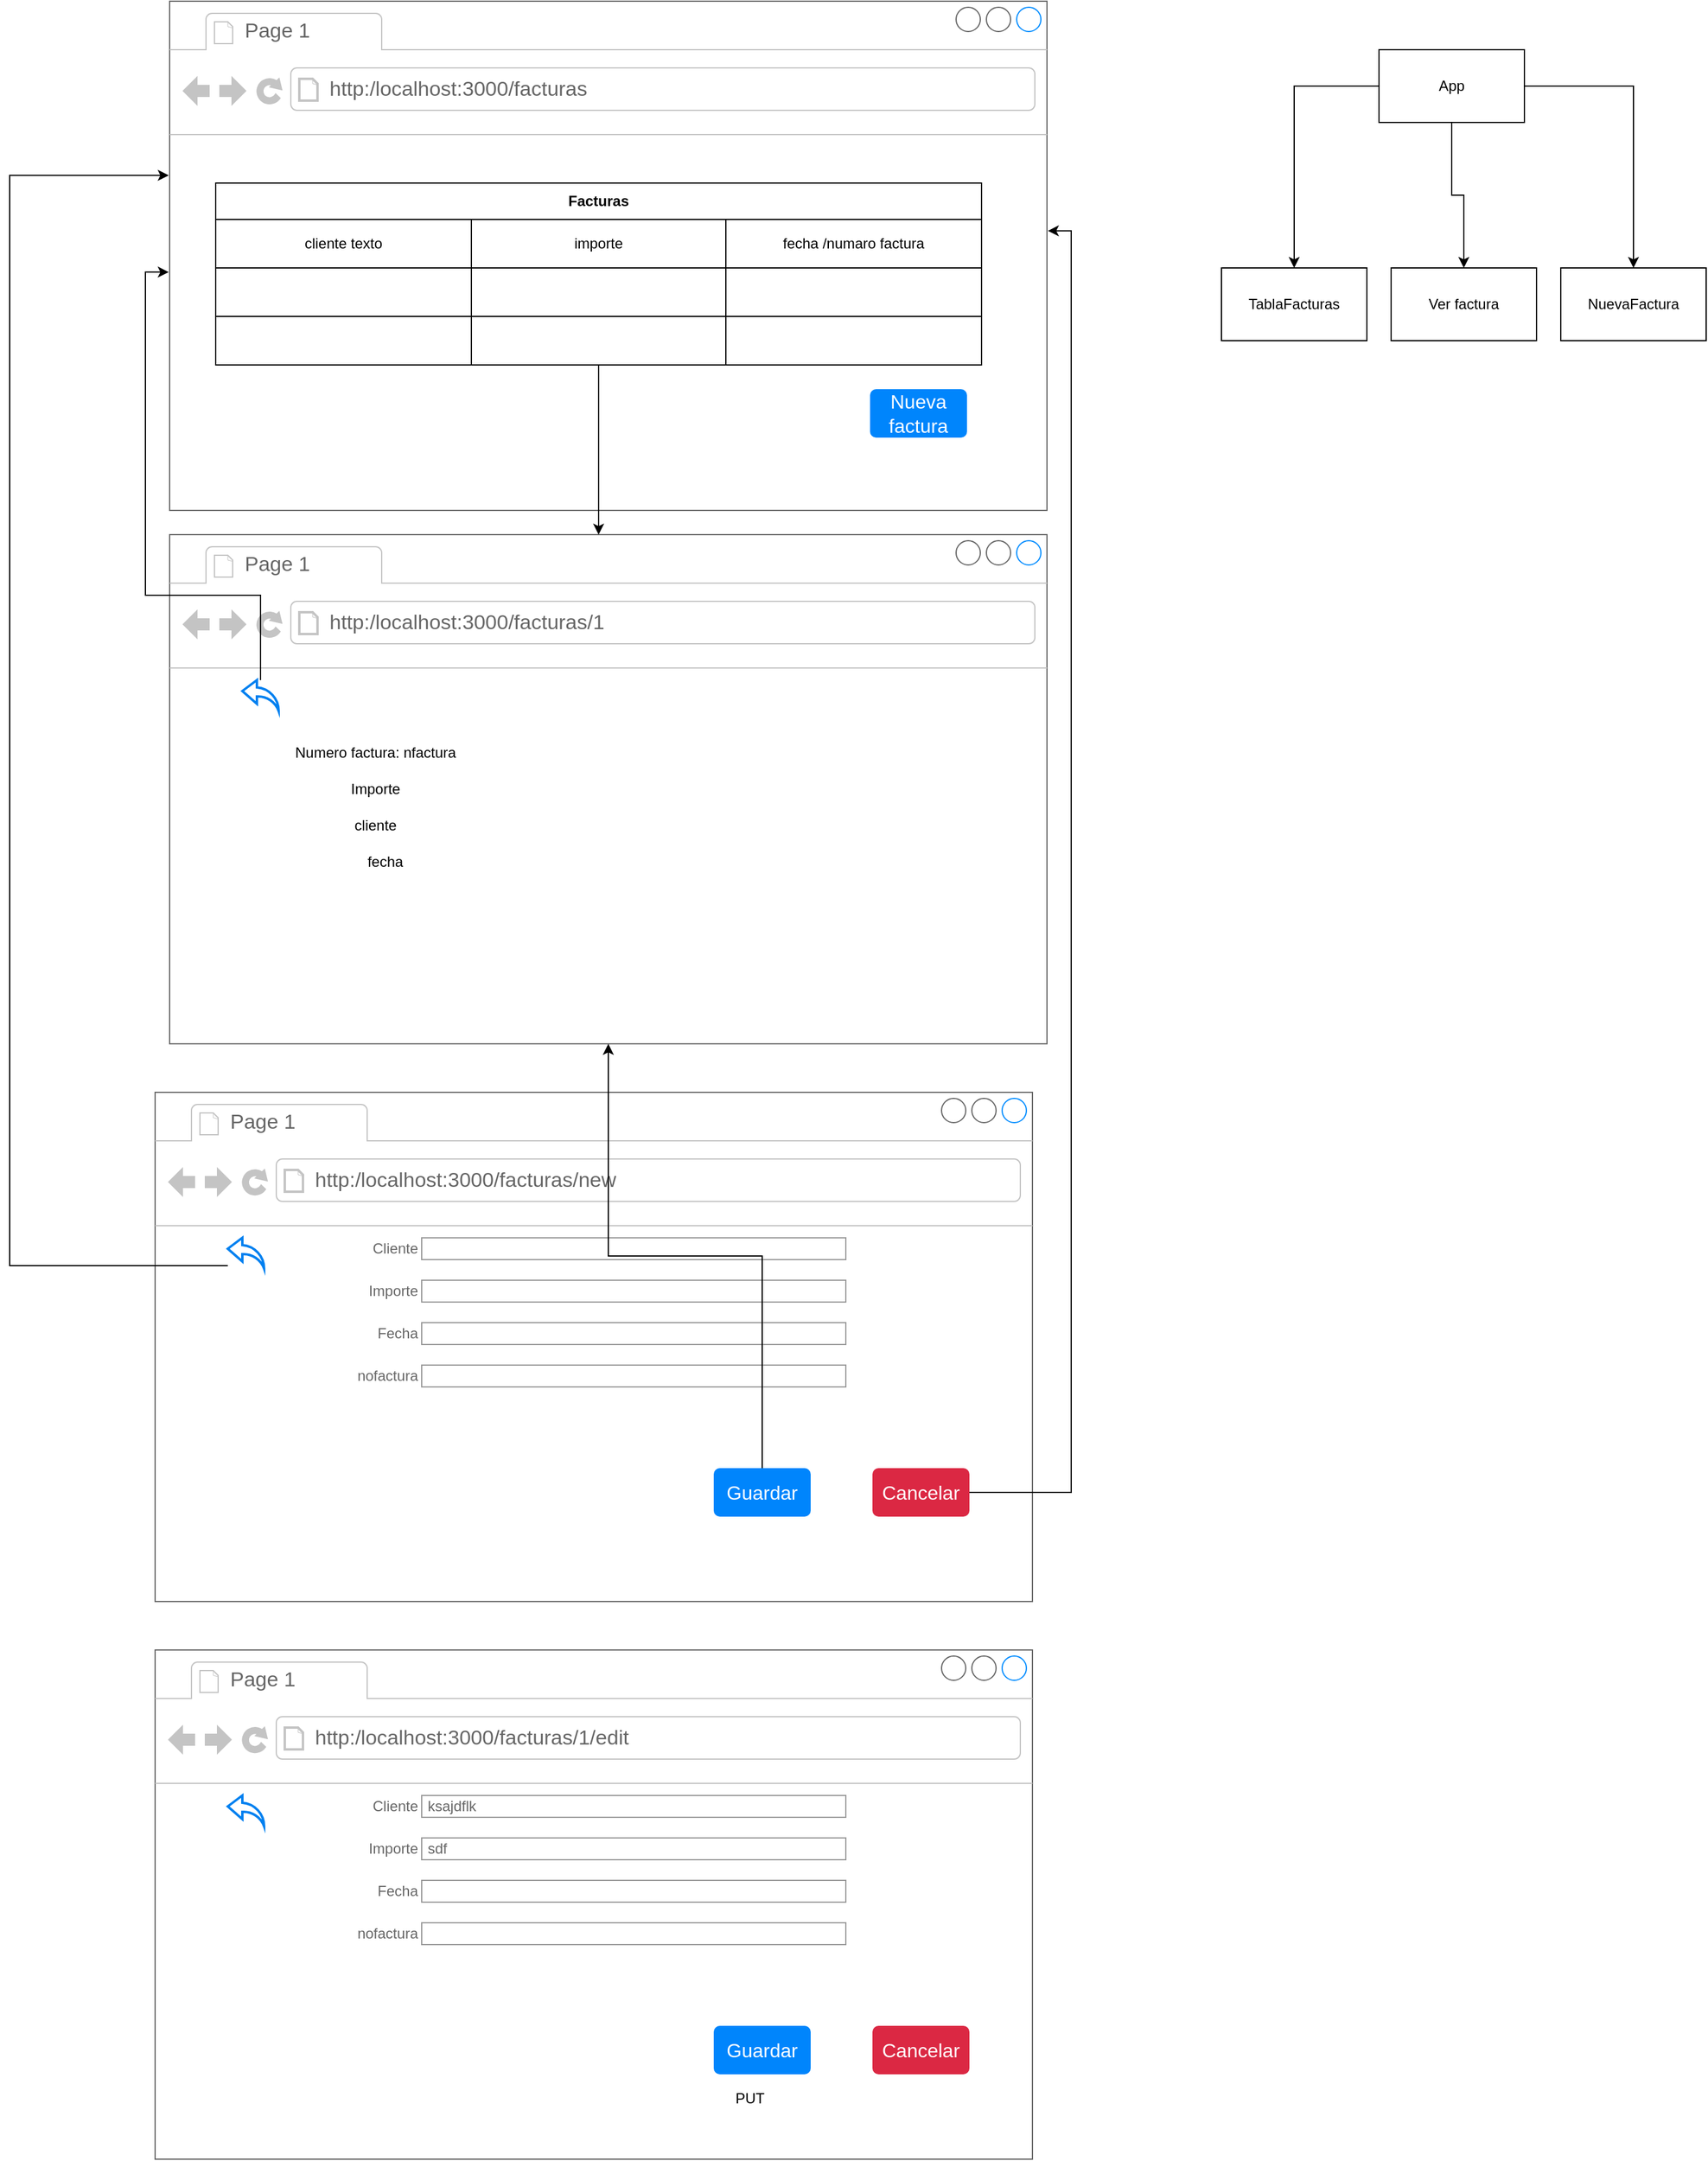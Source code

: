 <mxfile version="14.1.8" type="device" pages="2"><diagram id="fSq6Sp9WxHX3GQcqUJY0" name="Página-1"><mxGraphModel dx="1929" dy="1000" grid="1" gridSize="10" guides="1" tooltips="1" connect="1" arrows="1" fold="1" page="1" pageScale="1" pageWidth="827" pageHeight="1169" math="0" shadow="0"><root><mxCell id="0"/><mxCell id="1" parent="0"/><mxCell id="awr5e5B4VhibVtoX33tE-1" value="" style="strokeWidth=1;shadow=0;dashed=0;align=center;html=1;shape=mxgraph.mockup.containers.browserWindow;rSize=0;strokeColor=#666666;strokeColor2=#008cff;strokeColor3=#c4c4c4;mainText=,;recursiveResize=0;" parent="1" vertex="1"><mxGeometry x="52" y="60" width="724" height="420" as="geometry"/></mxCell><mxCell id="awr5e5B4VhibVtoX33tE-2" value="Page 1" style="strokeWidth=1;shadow=0;dashed=0;align=center;html=1;shape=mxgraph.mockup.containers.anchor;fontSize=17;fontColor=#666666;align=left;" parent="awr5e5B4VhibVtoX33tE-1" vertex="1"><mxGeometry x="60" y="12" width="110" height="26" as="geometry"/></mxCell><mxCell id="awr5e5B4VhibVtoX33tE-3" value="http:/localhost:3000/facturas" style="strokeWidth=1;shadow=0;dashed=0;align=center;html=1;shape=mxgraph.mockup.containers.anchor;rSize=0;fontSize=17;fontColor=#666666;align=left;" parent="awr5e5B4VhibVtoX33tE-1" vertex="1"><mxGeometry x="130" y="60" width="250" height="26" as="geometry"/></mxCell><mxCell id="awr5e5B4VhibVtoX33tE-4" value="Facturas" style="shape=table;html=1;whiteSpace=wrap;startSize=30;container=1;collapsible=0;childLayout=tableLayout;fontStyle=1;align=center;" parent="awr5e5B4VhibVtoX33tE-1" vertex="1"><mxGeometry x="38" y="150" width="632" height="150" as="geometry"/></mxCell><mxCell id="awr5e5B4VhibVtoX33tE-5" value="" style="shape=partialRectangle;html=1;whiteSpace=wrap;collapsible=0;dropTarget=0;pointerEvents=0;fillColor=none;top=0;left=0;bottom=0;right=0;points=[[0,0.5],[1,0.5]];portConstraint=eastwest;" parent="awr5e5B4VhibVtoX33tE-4" vertex="1"><mxGeometry y="30" width="632" height="40" as="geometry"/></mxCell><mxCell id="awr5e5B4VhibVtoX33tE-6" value="cliente texto" style="shape=partialRectangle;html=1;whiteSpace=wrap;connectable=0;fillColor=none;top=0;left=0;bottom=0;right=0;overflow=hidden;" parent="awr5e5B4VhibVtoX33tE-5" vertex="1"><mxGeometry width="211" height="40" as="geometry"/></mxCell><mxCell id="awr5e5B4VhibVtoX33tE-7" value="importe" style="shape=partialRectangle;html=1;whiteSpace=wrap;connectable=0;fillColor=none;top=0;left=0;bottom=0;right=0;overflow=hidden;" parent="awr5e5B4VhibVtoX33tE-5" vertex="1"><mxGeometry x="211" width="210" height="40" as="geometry"/></mxCell><mxCell id="awr5e5B4VhibVtoX33tE-8" value="fecha /numaro factura" style="shape=partialRectangle;html=1;whiteSpace=wrap;connectable=0;fillColor=none;top=0;left=0;bottom=0;right=0;overflow=hidden;" parent="awr5e5B4VhibVtoX33tE-5" vertex="1"><mxGeometry x="421" width="211" height="40" as="geometry"/></mxCell><mxCell id="awr5e5B4VhibVtoX33tE-9" value="" style="shape=partialRectangle;html=1;whiteSpace=wrap;collapsible=0;dropTarget=0;pointerEvents=0;fillColor=none;top=0;left=0;bottom=0;right=0;points=[[0,0.5],[1,0.5]];portConstraint=eastwest;" parent="awr5e5B4VhibVtoX33tE-4" vertex="1"><mxGeometry y="70" width="632" height="40" as="geometry"/></mxCell><mxCell id="awr5e5B4VhibVtoX33tE-10" value="" style="shape=partialRectangle;html=1;whiteSpace=wrap;connectable=0;fillColor=none;top=0;left=0;bottom=0;right=0;overflow=hidden;" parent="awr5e5B4VhibVtoX33tE-9" vertex="1"><mxGeometry width="211" height="40" as="geometry"/></mxCell><mxCell id="awr5e5B4VhibVtoX33tE-11" value="" style="shape=partialRectangle;html=1;whiteSpace=wrap;connectable=0;fillColor=none;top=0;left=0;bottom=0;right=0;overflow=hidden;" parent="awr5e5B4VhibVtoX33tE-9" vertex="1"><mxGeometry x="211" width="210" height="40" as="geometry"/></mxCell><mxCell id="awr5e5B4VhibVtoX33tE-12" value="" style="shape=partialRectangle;html=1;whiteSpace=wrap;connectable=0;fillColor=none;top=0;left=0;bottom=0;right=0;overflow=hidden;" parent="awr5e5B4VhibVtoX33tE-9" vertex="1"><mxGeometry x="421" width="211" height="40" as="geometry"/></mxCell><mxCell id="awr5e5B4VhibVtoX33tE-13" value="" style="shape=partialRectangle;html=1;whiteSpace=wrap;collapsible=0;dropTarget=0;pointerEvents=0;fillColor=none;top=0;left=0;bottom=0;right=0;points=[[0,0.5],[1,0.5]];portConstraint=eastwest;" parent="awr5e5B4VhibVtoX33tE-4" vertex="1"><mxGeometry y="110" width="632" height="40" as="geometry"/></mxCell><mxCell id="awr5e5B4VhibVtoX33tE-14" value="" style="shape=partialRectangle;html=1;whiteSpace=wrap;connectable=0;fillColor=none;top=0;left=0;bottom=0;right=0;overflow=hidden;" parent="awr5e5B4VhibVtoX33tE-13" vertex="1"><mxGeometry width="211" height="40" as="geometry"/></mxCell><mxCell id="awr5e5B4VhibVtoX33tE-15" value="" style="shape=partialRectangle;html=1;whiteSpace=wrap;connectable=0;fillColor=none;top=0;left=0;bottom=0;right=0;overflow=hidden;" parent="awr5e5B4VhibVtoX33tE-13" vertex="1"><mxGeometry x="211" width="210" height="40" as="geometry"/></mxCell><mxCell id="awr5e5B4VhibVtoX33tE-16" value="" style="shape=partialRectangle;html=1;whiteSpace=wrap;connectable=0;fillColor=none;top=0;left=0;bottom=0;right=0;overflow=hidden;" parent="awr5e5B4VhibVtoX33tE-13" vertex="1"><mxGeometry x="421" width="211" height="40" as="geometry"/></mxCell><mxCell id="awr5e5B4VhibVtoX33tE-39" value="Nueva factura" style="html=1;shadow=0;dashed=0;shape=mxgraph.bootstrap.rrect;rSize=5;strokeColor=none;strokeWidth=1;fillColor=#0085FC;fontColor=#FFFFFF;whiteSpace=wrap;align=center;verticalAlign=middle;spacingLeft=0;fontStyle=0;fontSize=16;spacing=5;" parent="awr5e5B4VhibVtoX33tE-1" vertex="1"><mxGeometry x="578" y="320" width="80" height="40" as="geometry"/></mxCell><mxCell id="awr5e5B4VhibVtoX33tE-17" value="" style="strokeWidth=1;shadow=0;dashed=0;align=center;html=1;shape=mxgraph.mockup.containers.browserWindow;rSize=0;strokeColor=#666666;strokeColor2=#008cff;strokeColor3=#c4c4c4;mainText=,;recursiveResize=0;" parent="1" vertex="1"><mxGeometry x="52" y="500" width="724" height="420" as="geometry"/></mxCell><mxCell id="awr5e5B4VhibVtoX33tE-18" value="Page 1" style="strokeWidth=1;shadow=0;dashed=0;align=center;html=1;shape=mxgraph.mockup.containers.anchor;fontSize=17;fontColor=#666666;align=left;" parent="awr5e5B4VhibVtoX33tE-17" vertex="1"><mxGeometry x="60" y="12" width="110" height="26" as="geometry"/></mxCell><mxCell id="awr5e5B4VhibVtoX33tE-19" value="http:/localhost:3000/facturas/1" style="strokeWidth=1;shadow=0;dashed=0;align=center;html=1;shape=mxgraph.mockup.containers.anchor;rSize=0;fontSize=17;fontColor=#666666;align=left;" parent="awr5e5B4VhibVtoX33tE-17" vertex="1"><mxGeometry x="130" y="60" width="250" height="26" as="geometry"/></mxCell><mxCell id="awr5e5B4VhibVtoX33tE-33" value="Numero factura: nfactura" style="text;html=1;strokeColor=none;fillColor=none;align=center;verticalAlign=middle;whiteSpace=wrap;rounded=0;" parent="awr5e5B4VhibVtoX33tE-17" vertex="1"><mxGeometry x="60" y="170" width="220" height="20" as="geometry"/></mxCell><mxCell id="awr5e5B4VhibVtoX33tE-36" value="fecha" style="text;html=1;strokeColor=none;fillColor=none;align=center;verticalAlign=middle;whiteSpace=wrap;rounded=0;" parent="awr5e5B4VhibVtoX33tE-17" vertex="1"><mxGeometry x="68" y="260" width="220" height="20" as="geometry"/></mxCell><mxCell id="awr5e5B4VhibVtoX33tE-35" value="cliente" style="text;html=1;strokeColor=none;fillColor=none;align=center;verticalAlign=middle;whiteSpace=wrap;rounded=0;" parent="awr5e5B4VhibVtoX33tE-17" vertex="1"><mxGeometry x="60" y="230" width="220" height="20" as="geometry"/></mxCell><mxCell id="awr5e5B4VhibVtoX33tE-34" value="Importe" style="text;html=1;strokeColor=none;fillColor=none;align=center;verticalAlign=middle;whiteSpace=wrap;rounded=0;" parent="awr5e5B4VhibVtoX33tE-17" vertex="1"><mxGeometry x="60" y="200" width="220" height="20" as="geometry"/></mxCell><mxCell id="awr5e5B4VhibVtoX33tE-37" value="" style="html=1;verticalLabelPosition=bottom;align=center;labelBackgroundColor=#ffffff;verticalAlign=top;strokeWidth=2;strokeColor=#0080F0;shadow=0;dashed=0;shape=mxgraph.ios7.icons.back;" parent="awr5e5B4VhibVtoX33tE-17" vertex="1"><mxGeometry x="60" y="120" width="30" height="25.5" as="geometry"/></mxCell><mxCell id="awr5e5B4VhibVtoX33tE-38" style="edgeStyle=orthogonalEdgeStyle;rounded=0;orthogonalLoop=1;jettySize=auto;html=1;entryX=-0.001;entryY=0.532;entryDx=0;entryDy=0;entryPerimeter=0;" parent="1" source="awr5e5B4VhibVtoX33tE-37" target="awr5e5B4VhibVtoX33tE-1" edge="1"><mxGeometry relative="1" as="geometry"/></mxCell><mxCell id="awr5e5B4VhibVtoX33tE-51" value="" style="strokeWidth=1;shadow=0;dashed=0;align=center;html=1;shape=mxgraph.mockup.containers.browserWindow;rSize=0;strokeColor=#666666;strokeColor2=#008cff;strokeColor3=#c4c4c4;mainText=,;recursiveResize=0;" parent="1" vertex="1"><mxGeometry x="40" y="960" width="724" height="420" as="geometry"/></mxCell><mxCell id="awr5e5B4VhibVtoX33tE-52" value="Page 1" style="strokeWidth=1;shadow=0;dashed=0;align=center;html=1;shape=mxgraph.mockup.containers.anchor;fontSize=17;fontColor=#666666;align=left;" parent="awr5e5B4VhibVtoX33tE-51" vertex="1"><mxGeometry x="60" y="12" width="110" height="26" as="geometry"/></mxCell><mxCell id="awr5e5B4VhibVtoX33tE-53" value="http:/localhost:3000/facturas/new" style="strokeWidth=1;shadow=0;dashed=0;align=center;html=1;shape=mxgraph.mockup.containers.anchor;rSize=0;fontSize=17;fontColor=#666666;align=left;" parent="awr5e5B4VhibVtoX33tE-51" vertex="1"><mxGeometry x="130" y="60" width="250" height="26" as="geometry"/></mxCell><mxCell id="awr5e5B4VhibVtoX33tE-58" value="" style="html=1;verticalLabelPosition=bottom;align=center;labelBackgroundColor=#ffffff;verticalAlign=top;strokeWidth=2;strokeColor=#0080F0;shadow=0;dashed=0;shape=mxgraph.ios7.icons.back;" parent="awr5e5B4VhibVtoX33tE-51" vertex="1"><mxGeometry x="60" y="120" width="30" height="25.5" as="geometry"/></mxCell><mxCell id="awr5e5B4VhibVtoX33tE-59" value="Cliente" style="strokeWidth=1;shadow=0;dashed=0;align=center;html=1;shape=mxgraph.mockup.forms.anchor;align=right;spacingRight=2;fontColor=#666666;" parent="awr5e5B4VhibVtoX33tE-51" vertex="1"><mxGeometry x="170" y="120" width="50" height="18" as="geometry"/></mxCell><mxCell id="awr5e5B4VhibVtoX33tE-60" value="" style="strokeWidth=1;shadow=0;dashed=0;align=center;html=1;shape=mxgraph.mockup.forms.rrect;fillColor=#ffffff;rSize=0;fontColor=#666666;align=left;spacingLeft=3;strokeColor=#999999;" parent="awr5e5B4VhibVtoX33tE-51" vertex="1"><mxGeometry x="220" y="120" width="350" height="18" as="geometry"/></mxCell><mxCell id="awr5e5B4VhibVtoX33tE-61" value="Importe" style="strokeWidth=1;shadow=0;dashed=0;align=center;html=1;shape=mxgraph.mockup.forms.anchor;align=right;spacingRight=2;fontColor=#666666;" parent="awr5e5B4VhibVtoX33tE-51" vertex="1"><mxGeometry x="170" y="155" width="50" height="18" as="geometry"/></mxCell><mxCell id="awr5e5B4VhibVtoX33tE-62" value="" style="strokeWidth=1;shadow=0;dashed=0;align=center;html=1;shape=mxgraph.mockup.forms.rrect;fillColor=#ffffff;rSize=0;fontColor=#666666;align=left;spacingLeft=3;strokeColor=#999999;" parent="awr5e5B4VhibVtoX33tE-51" vertex="1"><mxGeometry x="220" y="155" width="350" height="18" as="geometry"/></mxCell><mxCell id="awr5e5B4VhibVtoX33tE-63" value="Fecha" style="strokeWidth=1;shadow=0;dashed=0;align=center;html=1;shape=mxgraph.mockup.forms.anchor;align=right;spacingRight=2;fontColor=#666666;" parent="awr5e5B4VhibVtoX33tE-51" vertex="1"><mxGeometry x="170" y="190" width="50" height="18" as="geometry"/></mxCell><mxCell id="awr5e5B4VhibVtoX33tE-64" value="" style="strokeWidth=1;shadow=0;dashed=0;align=center;html=1;shape=mxgraph.mockup.forms.rrect;fillColor=#ffffff;rSize=0;fontColor=#666666;align=left;spacingLeft=3;strokeColor=#999999;" parent="awr5e5B4VhibVtoX33tE-51" vertex="1"><mxGeometry x="220" y="190" width="350" height="18" as="geometry"/></mxCell><mxCell id="awr5e5B4VhibVtoX33tE-65" value="nofactura" style="strokeWidth=1;shadow=0;dashed=0;align=center;html=1;shape=mxgraph.mockup.forms.anchor;align=right;spacingRight=2;fontColor=#666666;" parent="awr5e5B4VhibVtoX33tE-51" vertex="1"><mxGeometry x="170" y="225" width="50" height="18" as="geometry"/></mxCell><mxCell id="awr5e5B4VhibVtoX33tE-66" value="" style="strokeWidth=1;shadow=0;dashed=0;align=center;html=1;shape=mxgraph.mockup.forms.rrect;fillColor=#ffffff;rSize=0;fontColor=#666666;align=left;spacingLeft=3;strokeColor=#999999;" parent="awr5e5B4VhibVtoX33tE-51" vertex="1"><mxGeometry x="220" y="225" width="350" height="18" as="geometry"/></mxCell><mxCell id="awr5e5B4VhibVtoX33tE-71" value="Guardar" style="html=1;shadow=0;dashed=0;shape=mxgraph.bootstrap.rrect;rSize=5;strokeColor=none;strokeWidth=1;fillColor=#0085FC;fontColor=#FFFFFF;whiteSpace=wrap;align=center;verticalAlign=middle;spacingLeft=0;fontStyle=0;fontSize=16;spacing=5;" parent="awr5e5B4VhibVtoX33tE-51" vertex="1"><mxGeometry x="461" y="310" width="80" height="40" as="geometry"/></mxCell><mxCell id="awr5e5B4VhibVtoX33tE-72" value="Cancelar" style="html=1;shadow=0;dashed=0;shape=mxgraph.bootstrap.rrect;rSize=5;strokeColor=none;strokeWidth=1;fillColor=#DB2843;fontColor=#FFFFFF;whiteSpace=wrap;align=center;verticalAlign=middle;spacingLeft=0;fontStyle=0;fontSize=16;spacing=5;" parent="awr5e5B4VhibVtoX33tE-51" vertex="1"><mxGeometry x="592" y="310" width="80" height="40" as="geometry"/></mxCell><mxCell id="awr5e5B4VhibVtoX33tE-70" style="edgeStyle=orthogonalEdgeStyle;rounded=0;orthogonalLoop=1;jettySize=auto;html=1;entryX=-0.001;entryY=0.342;entryDx=0;entryDy=0;entryPerimeter=0;" parent="1" source="awr5e5B4VhibVtoX33tE-58" target="awr5e5B4VhibVtoX33tE-1" edge="1"><mxGeometry relative="1" as="geometry"><Array as="points"><mxPoint x="-80" y="1103"/><mxPoint x="-80" y="204"/></Array></mxGeometry></mxCell><mxCell id="awr5e5B4VhibVtoX33tE-73" style="edgeStyle=orthogonalEdgeStyle;rounded=0;orthogonalLoop=1;jettySize=auto;html=1;" parent="1" source="awr5e5B4VhibVtoX33tE-71" target="awr5e5B4VhibVtoX33tE-17" edge="1"><mxGeometry relative="1" as="geometry"/></mxCell><mxCell id="awr5e5B4VhibVtoX33tE-74" style="edgeStyle=orthogonalEdgeStyle;rounded=0;orthogonalLoop=1;jettySize=auto;html=1;entryX=1.001;entryY=0.451;entryDx=0;entryDy=0;entryPerimeter=0;" parent="1" source="awr5e5B4VhibVtoX33tE-72" target="awr5e5B4VhibVtoX33tE-1" edge="1"><mxGeometry relative="1" as="geometry"><Array as="points"><mxPoint x="796" y="1290"/><mxPoint x="796" y="249"/></Array></mxGeometry></mxCell><mxCell id="awr5e5B4VhibVtoX33tE-75" value="" style="strokeWidth=1;shadow=0;dashed=0;align=center;html=1;shape=mxgraph.mockup.containers.browserWindow;rSize=0;strokeColor=#666666;strokeColor2=#008cff;strokeColor3=#c4c4c4;mainText=,;recursiveResize=0;" parent="1" vertex="1"><mxGeometry x="40" y="1420" width="724" height="420" as="geometry"/></mxCell><mxCell id="awr5e5B4VhibVtoX33tE-76" value="Page 1" style="strokeWidth=1;shadow=0;dashed=0;align=center;html=1;shape=mxgraph.mockup.containers.anchor;fontSize=17;fontColor=#666666;align=left;" parent="awr5e5B4VhibVtoX33tE-75" vertex="1"><mxGeometry x="60" y="12" width="110" height="26" as="geometry"/></mxCell><mxCell id="awr5e5B4VhibVtoX33tE-77" value="http:/localhost:3000/facturas/1/edit" style="strokeWidth=1;shadow=0;dashed=0;align=center;html=1;shape=mxgraph.mockup.containers.anchor;rSize=0;fontSize=17;fontColor=#666666;align=left;" parent="awr5e5B4VhibVtoX33tE-75" vertex="1"><mxGeometry x="130" y="60" width="250" height="26" as="geometry"/></mxCell><mxCell id="awr5e5B4VhibVtoX33tE-78" value="" style="html=1;verticalLabelPosition=bottom;align=center;labelBackgroundColor=#ffffff;verticalAlign=top;strokeWidth=2;strokeColor=#0080F0;shadow=0;dashed=0;shape=mxgraph.ios7.icons.back;" parent="awr5e5B4VhibVtoX33tE-75" vertex="1"><mxGeometry x="60" y="120" width="30" height="25.5" as="geometry"/></mxCell><mxCell id="awr5e5B4VhibVtoX33tE-79" value="Cliente" style="strokeWidth=1;shadow=0;dashed=0;align=center;html=1;shape=mxgraph.mockup.forms.anchor;align=right;spacingRight=2;fontColor=#666666;" parent="awr5e5B4VhibVtoX33tE-75" vertex="1"><mxGeometry x="170" y="120" width="50" height="18" as="geometry"/></mxCell><mxCell id="awr5e5B4VhibVtoX33tE-80" value="ksajdflk" style="strokeWidth=1;shadow=0;dashed=0;align=center;html=1;shape=mxgraph.mockup.forms.rrect;fillColor=#ffffff;rSize=0;fontColor=#666666;align=left;spacingLeft=3;strokeColor=#999999;" parent="awr5e5B4VhibVtoX33tE-75" vertex="1"><mxGeometry x="220" y="120" width="350" height="18" as="geometry"/></mxCell><mxCell id="awr5e5B4VhibVtoX33tE-81" value="Importe" style="strokeWidth=1;shadow=0;dashed=0;align=center;html=1;shape=mxgraph.mockup.forms.anchor;align=right;spacingRight=2;fontColor=#666666;" parent="awr5e5B4VhibVtoX33tE-75" vertex="1"><mxGeometry x="170" y="155" width="50" height="18" as="geometry"/></mxCell><mxCell id="awr5e5B4VhibVtoX33tE-82" value="sdf" style="strokeWidth=1;shadow=0;dashed=0;align=center;html=1;shape=mxgraph.mockup.forms.rrect;fillColor=#ffffff;rSize=0;fontColor=#666666;align=left;spacingLeft=3;strokeColor=#999999;" parent="awr5e5B4VhibVtoX33tE-75" vertex="1"><mxGeometry x="220" y="155" width="350" height="18" as="geometry"/></mxCell><mxCell id="awr5e5B4VhibVtoX33tE-83" value="Fecha" style="strokeWidth=1;shadow=0;dashed=0;align=center;html=1;shape=mxgraph.mockup.forms.anchor;align=right;spacingRight=2;fontColor=#666666;" parent="awr5e5B4VhibVtoX33tE-75" vertex="1"><mxGeometry x="170" y="190" width="50" height="18" as="geometry"/></mxCell><mxCell id="awr5e5B4VhibVtoX33tE-84" value="" style="strokeWidth=1;shadow=0;dashed=0;align=center;html=1;shape=mxgraph.mockup.forms.rrect;fillColor=#ffffff;rSize=0;fontColor=#666666;align=left;spacingLeft=3;strokeColor=#999999;" parent="awr5e5B4VhibVtoX33tE-75" vertex="1"><mxGeometry x="220" y="190" width="350" height="18" as="geometry"/></mxCell><mxCell id="awr5e5B4VhibVtoX33tE-85" value="nofactura" style="strokeWidth=1;shadow=0;dashed=0;align=center;html=1;shape=mxgraph.mockup.forms.anchor;align=right;spacingRight=2;fontColor=#666666;" parent="awr5e5B4VhibVtoX33tE-75" vertex="1"><mxGeometry x="170" y="225" width="50" height="18" as="geometry"/></mxCell><mxCell id="awr5e5B4VhibVtoX33tE-86" value="" style="strokeWidth=1;shadow=0;dashed=0;align=center;html=1;shape=mxgraph.mockup.forms.rrect;fillColor=#ffffff;rSize=0;fontColor=#666666;align=left;spacingLeft=3;strokeColor=#999999;" parent="awr5e5B4VhibVtoX33tE-75" vertex="1"><mxGeometry x="220" y="225" width="350" height="18" as="geometry"/></mxCell><mxCell id="awr5e5B4VhibVtoX33tE-87" value="Guardar" style="html=1;shadow=0;dashed=0;shape=mxgraph.bootstrap.rrect;rSize=5;strokeColor=none;strokeWidth=1;fillColor=#0085FC;fontColor=#FFFFFF;whiteSpace=wrap;align=center;verticalAlign=middle;spacingLeft=0;fontStyle=0;fontSize=16;spacing=5;" parent="awr5e5B4VhibVtoX33tE-75" vertex="1"><mxGeometry x="461" y="310" width="80" height="40" as="geometry"/></mxCell><mxCell id="awr5e5B4VhibVtoX33tE-88" value="Cancelar" style="html=1;shadow=0;dashed=0;shape=mxgraph.bootstrap.rrect;rSize=5;strokeColor=none;strokeWidth=1;fillColor=#DB2843;fontColor=#FFFFFF;whiteSpace=wrap;align=center;verticalAlign=middle;spacingLeft=0;fontStyle=0;fontSize=16;spacing=5;" parent="awr5e5B4VhibVtoX33tE-75" vertex="1"><mxGeometry x="592" y="310" width="80" height="40" as="geometry"/></mxCell><mxCell id="awr5e5B4VhibVtoX33tE-89" value="PUT" style="text;html=1;strokeColor=none;fillColor=none;align=center;verticalAlign=middle;whiteSpace=wrap;rounded=0;" parent="awr5e5B4VhibVtoX33tE-75" vertex="1"><mxGeometry x="471" y="360" width="40" height="20" as="geometry"/></mxCell><mxCell id="4_ZLhwgKl409tI_YZ4dt-1" style="edgeStyle=orthogonalEdgeStyle;rounded=0;orthogonalLoop=1;jettySize=auto;html=1;" edge="1" parent="1" source="awr5e5B4VhibVtoX33tE-4" target="awr5e5B4VhibVtoX33tE-17"><mxGeometry relative="1" as="geometry"><Array as="points"><mxPoint x="406" y="440"/><mxPoint x="406" y="440"/></Array></mxGeometry></mxCell><mxCell id="4_ZLhwgKl409tI_YZ4dt-4" value="" style="edgeStyle=orthogonalEdgeStyle;rounded=0;orthogonalLoop=1;jettySize=auto;html=1;" edge="1" parent="1" source="4_ZLhwgKl409tI_YZ4dt-2" target="4_ZLhwgKl409tI_YZ4dt-3"><mxGeometry relative="1" as="geometry"/></mxCell><mxCell id="4_ZLhwgKl409tI_YZ4dt-7" style="edgeStyle=orthogonalEdgeStyle;rounded=0;orthogonalLoop=1;jettySize=auto;html=1;" edge="1" parent="1" source="4_ZLhwgKl409tI_YZ4dt-2" target="4_ZLhwgKl409tI_YZ4dt-5"><mxGeometry relative="1" as="geometry"/></mxCell><mxCell id="4_ZLhwgKl409tI_YZ4dt-8" style="edgeStyle=orthogonalEdgeStyle;rounded=0;orthogonalLoop=1;jettySize=auto;html=1;" edge="1" parent="1" source="4_ZLhwgKl409tI_YZ4dt-2" target="4_ZLhwgKl409tI_YZ4dt-6"><mxGeometry relative="1" as="geometry"/></mxCell><mxCell id="4_ZLhwgKl409tI_YZ4dt-2" value="App" style="rounded=0;whiteSpace=wrap;html=1;" vertex="1" parent="1"><mxGeometry x="1050" y="100" width="120" height="60" as="geometry"/></mxCell><mxCell id="4_ZLhwgKl409tI_YZ4dt-3" value="TablaFacturas" style="rounded=0;whiteSpace=wrap;html=1;" vertex="1" parent="1"><mxGeometry x="920" y="280" width="120" height="60" as="geometry"/></mxCell><mxCell id="4_ZLhwgKl409tI_YZ4dt-5" value="Ver factura" style="rounded=0;whiteSpace=wrap;html=1;" vertex="1" parent="1"><mxGeometry x="1060" y="280" width="120" height="60" as="geometry"/></mxCell><mxCell id="4_ZLhwgKl409tI_YZ4dt-6" value="NuevaFactura" style="rounded=0;whiteSpace=wrap;html=1;" vertex="1" parent="1"><mxGeometry x="1200" y="280" width="120" height="60" as="geometry"/></mxCell></root></mxGraphModel></diagram><diagram id="_WvhRfQneH_hgj94Sd_T" name="Página-2"><mxGraphModel dx="602" dy="422" grid="1" gridSize="10" guides="1" tooltips="1" connect="1" arrows="1" fold="1" page="1" pageScale="1" pageWidth="827" pageHeight="1169" math="0" shadow="0"><root><mxCell id="Hoh_FW0wI0iZIem-M_bH-0"/><mxCell id="Hoh_FW0wI0iZIem-M_bH-1" parent="Hoh_FW0wI0iZIem-M_bH-0"/><mxCell id="Hoh_FW0wI0iZIem-M_bH-2" value="" style="whiteSpace=wrap;html=1;aspect=fixed;fillColor=#fff2cc;strokeColor=#d6b656;" vertex="1" parent="Hoh_FW0wI0iZIem-M_bH-1"><mxGeometry x="150" y="160" width="80" height="80" as="geometry"/></mxCell><mxCell id="Hoh_FW0wI0iZIem-M_bH-3" value="" style="whiteSpace=wrap;html=1;aspect=fixed;fillColor=#fff2cc;strokeColor=#d6b656;" vertex="1" parent="Hoh_FW0wI0iZIem-M_bH-1"><mxGeometry x="250" y="160" width="80" height="80" as="geometry"/></mxCell><mxCell id="Hoh_FW0wI0iZIem-M_bH-4" value="" style="whiteSpace=wrap;html=1;aspect=fixed;fillColor=#fff2cc;strokeColor=#d6b656;" vertex="1" parent="Hoh_FW0wI0iZIem-M_bH-1"><mxGeometry x="350" y="160" width="80" height="80" as="geometry"/></mxCell><mxCell id="Hoh_FW0wI0iZIem-M_bH-5" value="" style="whiteSpace=wrap;html=1;aspect=fixed;fillColor=#fff2cc;strokeColor=#d6b656;" vertex="1" parent="Hoh_FW0wI0iZIem-M_bH-1"><mxGeometry x="450" y="160" width="80" height="80" as="geometry"/></mxCell><mxCell id="Hoh_FW0wI0iZIem-M_bH-7" value="" style="whiteSpace=wrap;html=1;aspect=fixed;fillColor=#fff2cc;strokeColor=#d6b656;" vertex="1" parent="Hoh_FW0wI0iZIem-M_bH-1"><mxGeometry x="150" y="250" width="80" height="80" as="geometry"/></mxCell><mxCell id="Hoh_FW0wI0iZIem-M_bH-8" value="" style="whiteSpace=wrap;html=1;aspect=fixed;fillColor=#fff2cc;strokeColor=#d6b656;" vertex="1" parent="Hoh_FW0wI0iZIem-M_bH-1"><mxGeometry x="250" y="250" width="80" height="80" as="geometry"/></mxCell><mxCell id="Hoh_FW0wI0iZIem-M_bH-9" value="" style="whiteSpace=wrap;html=1;aspect=fixed;fillColor=#fff2cc;strokeColor=#d6b656;" vertex="1" parent="Hoh_FW0wI0iZIem-M_bH-1"><mxGeometry x="350" y="250" width="80" height="80" as="geometry"/></mxCell><mxCell id="Hoh_FW0wI0iZIem-M_bH-10" value="" style="whiteSpace=wrap;html=1;aspect=fixed;fillColor=#dae8fc;strokeColor=#6c8ebf;" vertex="1" parent="Hoh_FW0wI0iZIem-M_bH-1"><mxGeometry x="450" y="250" width="80" height="80" as="geometry"/></mxCell><mxCell id="Hoh_FW0wI0iZIem-M_bH-11" value="" style="whiteSpace=wrap;html=1;aspect=fixed;fillColor=#fff2cc;strokeColor=#d6b656;" vertex="1" parent="Hoh_FW0wI0iZIem-M_bH-1"><mxGeometry x="150" y="340" width="80" height="80" as="geometry"/></mxCell><mxCell id="Hoh_FW0wI0iZIem-M_bH-12" value="" style="whiteSpace=wrap;html=1;aspect=fixed;fillColor=#fff2cc;strokeColor=#d6b656;" vertex="1" parent="Hoh_FW0wI0iZIem-M_bH-1"><mxGeometry x="250" y="340" width="80" height="80" as="geometry"/></mxCell><mxCell id="Hoh_FW0wI0iZIem-M_bH-13" value="" style="whiteSpace=wrap;html=1;aspect=fixed;fillColor=#fff2cc;strokeColor=#d6b656;" vertex="1" parent="Hoh_FW0wI0iZIem-M_bH-1"><mxGeometry x="350" y="340" width="80" height="80" as="geometry"/></mxCell><mxCell id="Hoh_FW0wI0iZIem-M_bH-14" value="" style="whiteSpace=wrap;html=1;aspect=fixed;fillColor=#fff2cc;strokeColor=#d6b656;" vertex="1" parent="Hoh_FW0wI0iZIem-M_bH-1"><mxGeometry x="450" y="340" width="80" height="80" as="geometry"/></mxCell><mxCell id="Hoh_FW0wI0iZIem-M_bH-15" value="" style="whiteSpace=wrap;html=1;aspect=fixed;fillColor=#fff2cc;strokeColor=#d6b656;" vertex="1" parent="Hoh_FW0wI0iZIem-M_bH-1"><mxGeometry x="150" y="430" width="80" height="80" as="geometry"/></mxCell><mxCell id="Hoh_FW0wI0iZIem-M_bH-16" value="" style="whiteSpace=wrap;html=1;aspect=fixed;fillColor=#fff2cc;strokeColor=#d6b656;" vertex="1" parent="Hoh_FW0wI0iZIem-M_bH-1"><mxGeometry x="250" y="430" width="80" height="80" as="geometry"/></mxCell><mxCell id="Hoh_FW0wI0iZIem-M_bH-17" value="" style="whiteSpace=wrap;html=1;aspect=fixed;fillColor=#fff2cc;strokeColor=#d6b656;" vertex="1" parent="Hoh_FW0wI0iZIem-M_bH-1"><mxGeometry x="350" y="430" width="80" height="80" as="geometry"/></mxCell><mxCell id="Hoh_FW0wI0iZIem-M_bH-18" value="" style="whiteSpace=wrap;html=1;aspect=fixed;fillColor=#fff2cc;strokeColor=#d6b656;" vertex="1" parent="Hoh_FW0wI0iZIem-M_bH-1"><mxGeometry x="450" y="430" width="80" height="80" as="geometry"/></mxCell><mxCell id="Hoh_FW0wI0iZIem-M_bH-19" value="[&lt;br&gt;&amp;nbsp; {&lt;br&gt;&amp;nbsp; &amp;nbsp;imagen: &quot;htttops&quot;,&lt;br&gt;&amp;nbsp; &amp;nbsp;encontrado: false,&lt;br&gt;&amp;nbsp; &amp;nbsp;visible: false&lt;br&gt;&amp;nbsp; },&lt;br&gt;&lt;br&gt;]" style="text;html=1;strokeColor=none;fillColor=none;align=left;verticalAlign=middle;whiteSpace=wrap;rounded=0;" vertex="1" parent="Hoh_FW0wI0iZIem-M_bH-1"><mxGeometry x="150" y="585" width="300" height="20" as="geometry"/></mxCell><mxCell id="Hoh_FW0wI0iZIem-M_bH-21" value="Array.shuffle()" style="text;html=1;strokeColor=none;fillColor=none;align=center;verticalAlign=middle;whiteSpace=wrap;rounded=0;" vertex="1" parent="Hoh_FW0wI0iZIem-M_bH-1"><mxGeometry x="150" y="680" width="40" height="20" as="geometry"/></mxCell><mxCell id="Hoh_FW0wI0iZIem-M_bH-22" value="contar el número de intentos&lt;br&gt;guardar records.." style="text;html=1;strokeColor=none;fillColor=none;align=center;verticalAlign=middle;whiteSpace=wrap;rounded=0;" vertex="1" parent="Hoh_FW0wI0iZIem-M_bH-1"><mxGeometry x="45" y="740" width="290" height="20" as="geometry"/></mxCell></root></mxGraphModel></diagram></mxfile>